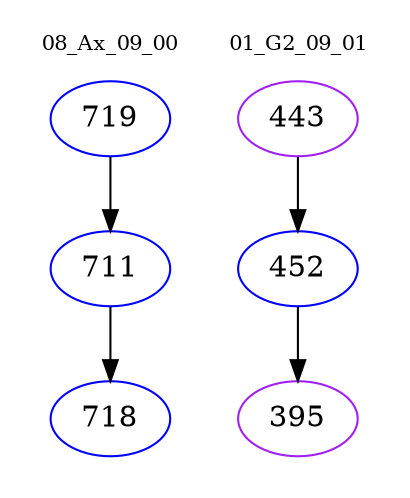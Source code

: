 digraph{
subgraph cluster_0 {
color = white
label = "08_Ax_09_00";
fontsize=10;
T0_719 [label="719", color="blue"]
T0_719 -> T0_711 [color="black"]
T0_711 [label="711", color="blue"]
T0_711 -> T0_718 [color="black"]
T0_718 [label="718", color="blue"]
}
subgraph cluster_1 {
color = white
label = "01_G2_09_01";
fontsize=10;
T1_443 [label="443", color="purple"]
T1_443 -> T1_452 [color="black"]
T1_452 [label="452", color="blue"]
T1_452 -> T1_395 [color="black"]
T1_395 [label="395", color="purple"]
}
}
